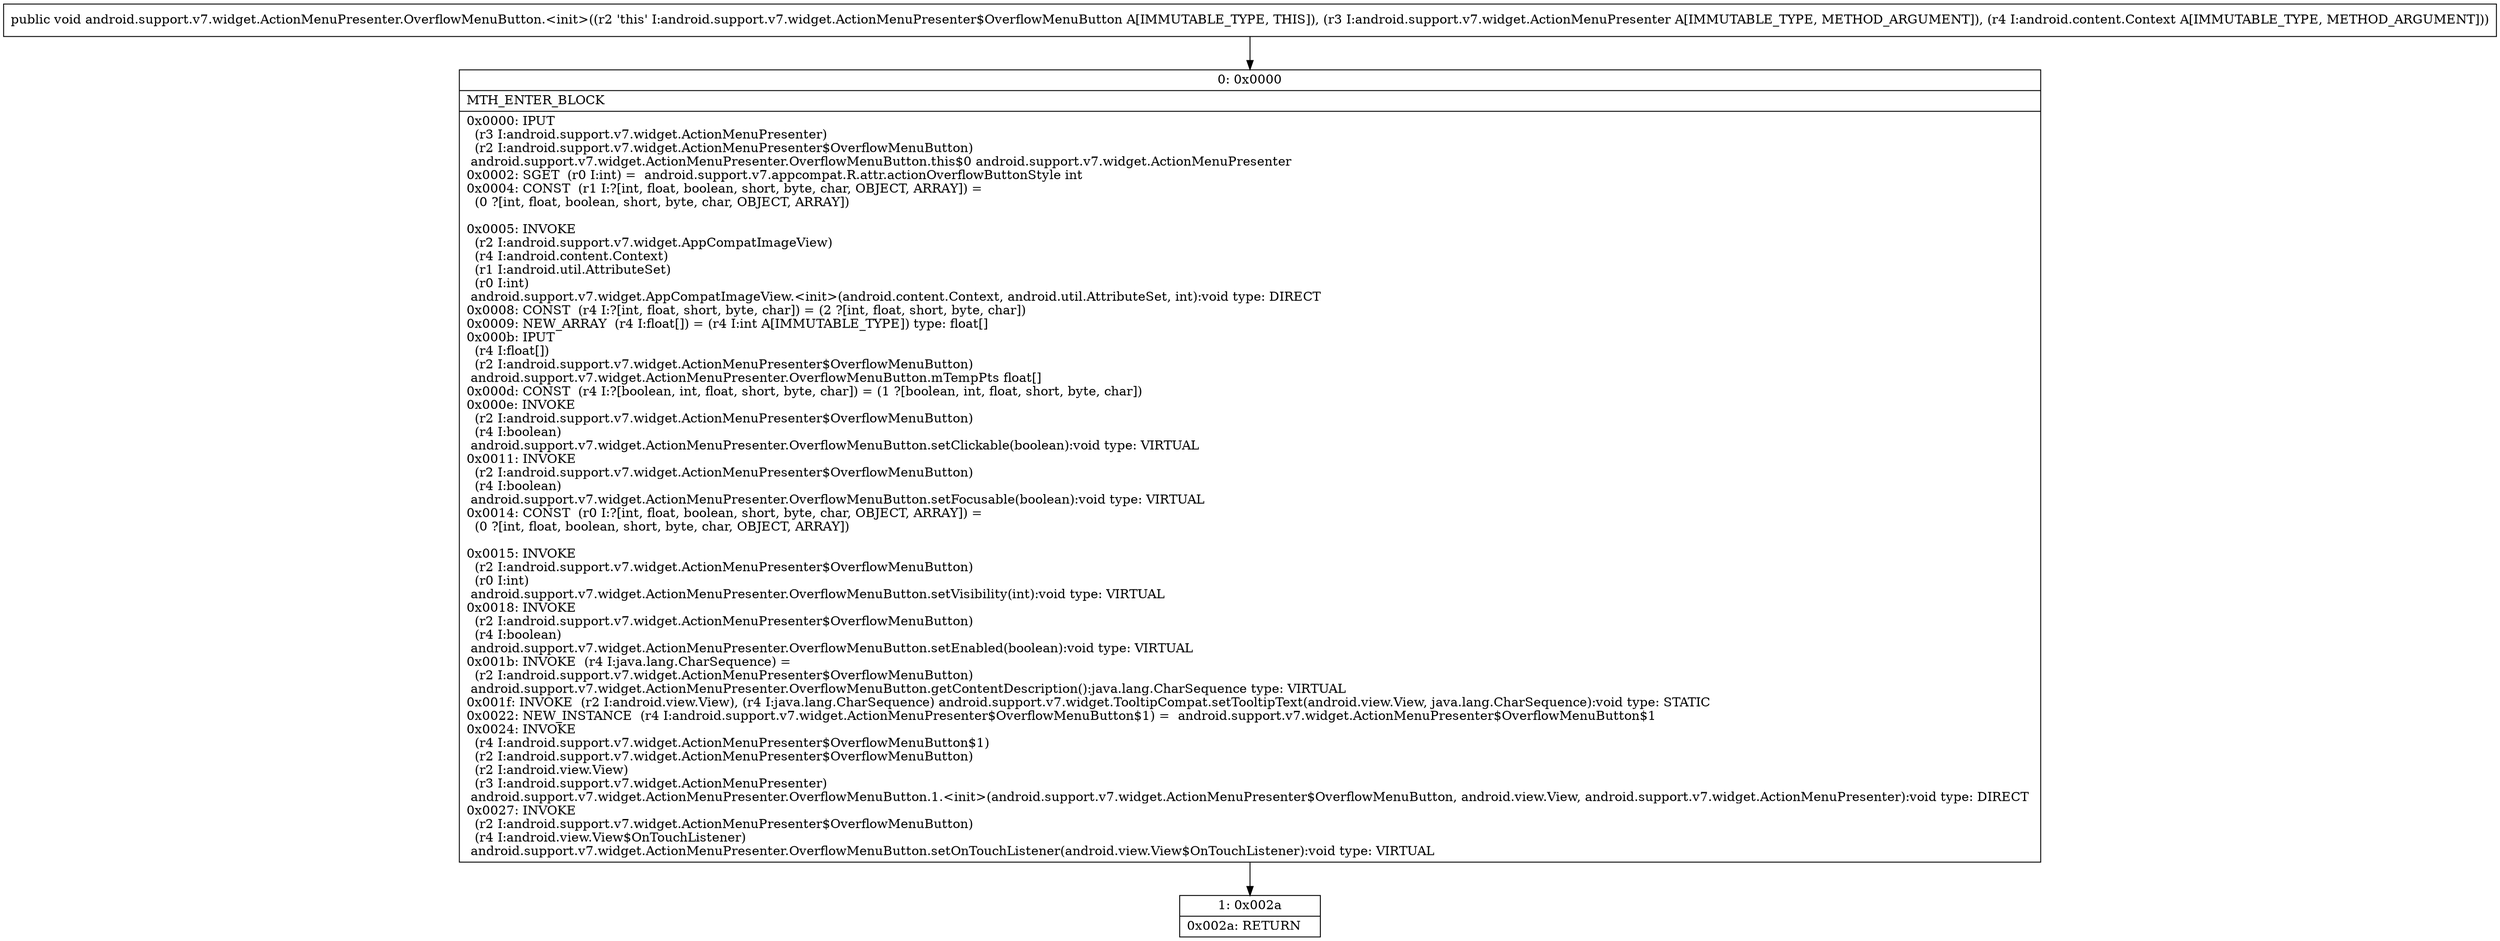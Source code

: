 digraph "CFG forandroid.support.v7.widget.ActionMenuPresenter.OverflowMenuButton.\<init\>(Landroid\/support\/v7\/widget\/ActionMenuPresenter;Landroid\/content\/Context;)V" {
Node_0 [shape=record,label="{0\:\ 0x0000|MTH_ENTER_BLOCK\l|0x0000: IPUT  \l  (r3 I:android.support.v7.widget.ActionMenuPresenter)\l  (r2 I:android.support.v7.widget.ActionMenuPresenter$OverflowMenuButton)\l android.support.v7.widget.ActionMenuPresenter.OverflowMenuButton.this$0 android.support.v7.widget.ActionMenuPresenter \l0x0002: SGET  (r0 I:int) =  android.support.v7.appcompat.R.attr.actionOverflowButtonStyle int \l0x0004: CONST  (r1 I:?[int, float, boolean, short, byte, char, OBJECT, ARRAY]) = \l  (0 ?[int, float, boolean, short, byte, char, OBJECT, ARRAY])\l \l0x0005: INVOKE  \l  (r2 I:android.support.v7.widget.AppCompatImageView)\l  (r4 I:android.content.Context)\l  (r1 I:android.util.AttributeSet)\l  (r0 I:int)\l android.support.v7.widget.AppCompatImageView.\<init\>(android.content.Context, android.util.AttributeSet, int):void type: DIRECT \l0x0008: CONST  (r4 I:?[int, float, short, byte, char]) = (2 ?[int, float, short, byte, char]) \l0x0009: NEW_ARRAY  (r4 I:float[]) = (r4 I:int A[IMMUTABLE_TYPE]) type: float[] \l0x000b: IPUT  \l  (r4 I:float[])\l  (r2 I:android.support.v7.widget.ActionMenuPresenter$OverflowMenuButton)\l android.support.v7.widget.ActionMenuPresenter.OverflowMenuButton.mTempPts float[] \l0x000d: CONST  (r4 I:?[boolean, int, float, short, byte, char]) = (1 ?[boolean, int, float, short, byte, char]) \l0x000e: INVOKE  \l  (r2 I:android.support.v7.widget.ActionMenuPresenter$OverflowMenuButton)\l  (r4 I:boolean)\l android.support.v7.widget.ActionMenuPresenter.OverflowMenuButton.setClickable(boolean):void type: VIRTUAL \l0x0011: INVOKE  \l  (r2 I:android.support.v7.widget.ActionMenuPresenter$OverflowMenuButton)\l  (r4 I:boolean)\l android.support.v7.widget.ActionMenuPresenter.OverflowMenuButton.setFocusable(boolean):void type: VIRTUAL \l0x0014: CONST  (r0 I:?[int, float, boolean, short, byte, char, OBJECT, ARRAY]) = \l  (0 ?[int, float, boolean, short, byte, char, OBJECT, ARRAY])\l \l0x0015: INVOKE  \l  (r2 I:android.support.v7.widget.ActionMenuPresenter$OverflowMenuButton)\l  (r0 I:int)\l android.support.v7.widget.ActionMenuPresenter.OverflowMenuButton.setVisibility(int):void type: VIRTUAL \l0x0018: INVOKE  \l  (r2 I:android.support.v7.widget.ActionMenuPresenter$OverflowMenuButton)\l  (r4 I:boolean)\l android.support.v7.widget.ActionMenuPresenter.OverflowMenuButton.setEnabled(boolean):void type: VIRTUAL \l0x001b: INVOKE  (r4 I:java.lang.CharSequence) = \l  (r2 I:android.support.v7.widget.ActionMenuPresenter$OverflowMenuButton)\l android.support.v7.widget.ActionMenuPresenter.OverflowMenuButton.getContentDescription():java.lang.CharSequence type: VIRTUAL \l0x001f: INVOKE  (r2 I:android.view.View), (r4 I:java.lang.CharSequence) android.support.v7.widget.TooltipCompat.setTooltipText(android.view.View, java.lang.CharSequence):void type: STATIC \l0x0022: NEW_INSTANCE  (r4 I:android.support.v7.widget.ActionMenuPresenter$OverflowMenuButton$1) =  android.support.v7.widget.ActionMenuPresenter$OverflowMenuButton$1 \l0x0024: INVOKE  \l  (r4 I:android.support.v7.widget.ActionMenuPresenter$OverflowMenuButton$1)\l  (r2 I:android.support.v7.widget.ActionMenuPresenter$OverflowMenuButton)\l  (r2 I:android.view.View)\l  (r3 I:android.support.v7.widget.ActionMenuPresenter)\l android.support.v7.widget.ActionMenuPresenter.OverflowMenuButton.1.\<init\>(android.support.v7.widget.ActionMenuPresenter$OverflowMenuButton, android.view.View, android.support.v7.widget.ActionMenuPresenter):void type: DIRECT \l0x0027: INVOKE  \l  (r2 I:android.support.v7.widget.ActionMenuPresenter$OverflowMenuButton)\l  (r4 I:android.view.View$OnTouchListener)\l android.support.v7.widget.ActionMenuPresenter.OverflowMenuButton.setOnTouchListener(android.view.View$OnTouchListener):void type: VIRTUAL \l}"];
Node_1 [shape=record,label="{1\:\ 0x002a|0x002a: RETURN   \l}"];
MethodNode[shape=record,label="{public void android.support.v7.widget.ActionMenuPresenter.OverflowMenuButton.\<init\>((r2 'this' I:android.support.v7.widget.ActionMenuPresenter$OverflowMenuButton A[IMMUTABLE_TYPE, THIS]), (r3 I:android.support.v7.widget.ActionMenuPresenter A[IMMUTABLE_TYPE, METHOD_ARGUMENT]), (r4 I:android.content.Context A[IMMUTABLE_TYPE, METHOD_ARGUMENT])) }"];
MethodNode -> Node_0;
Node_0 -> Node_1;
}

